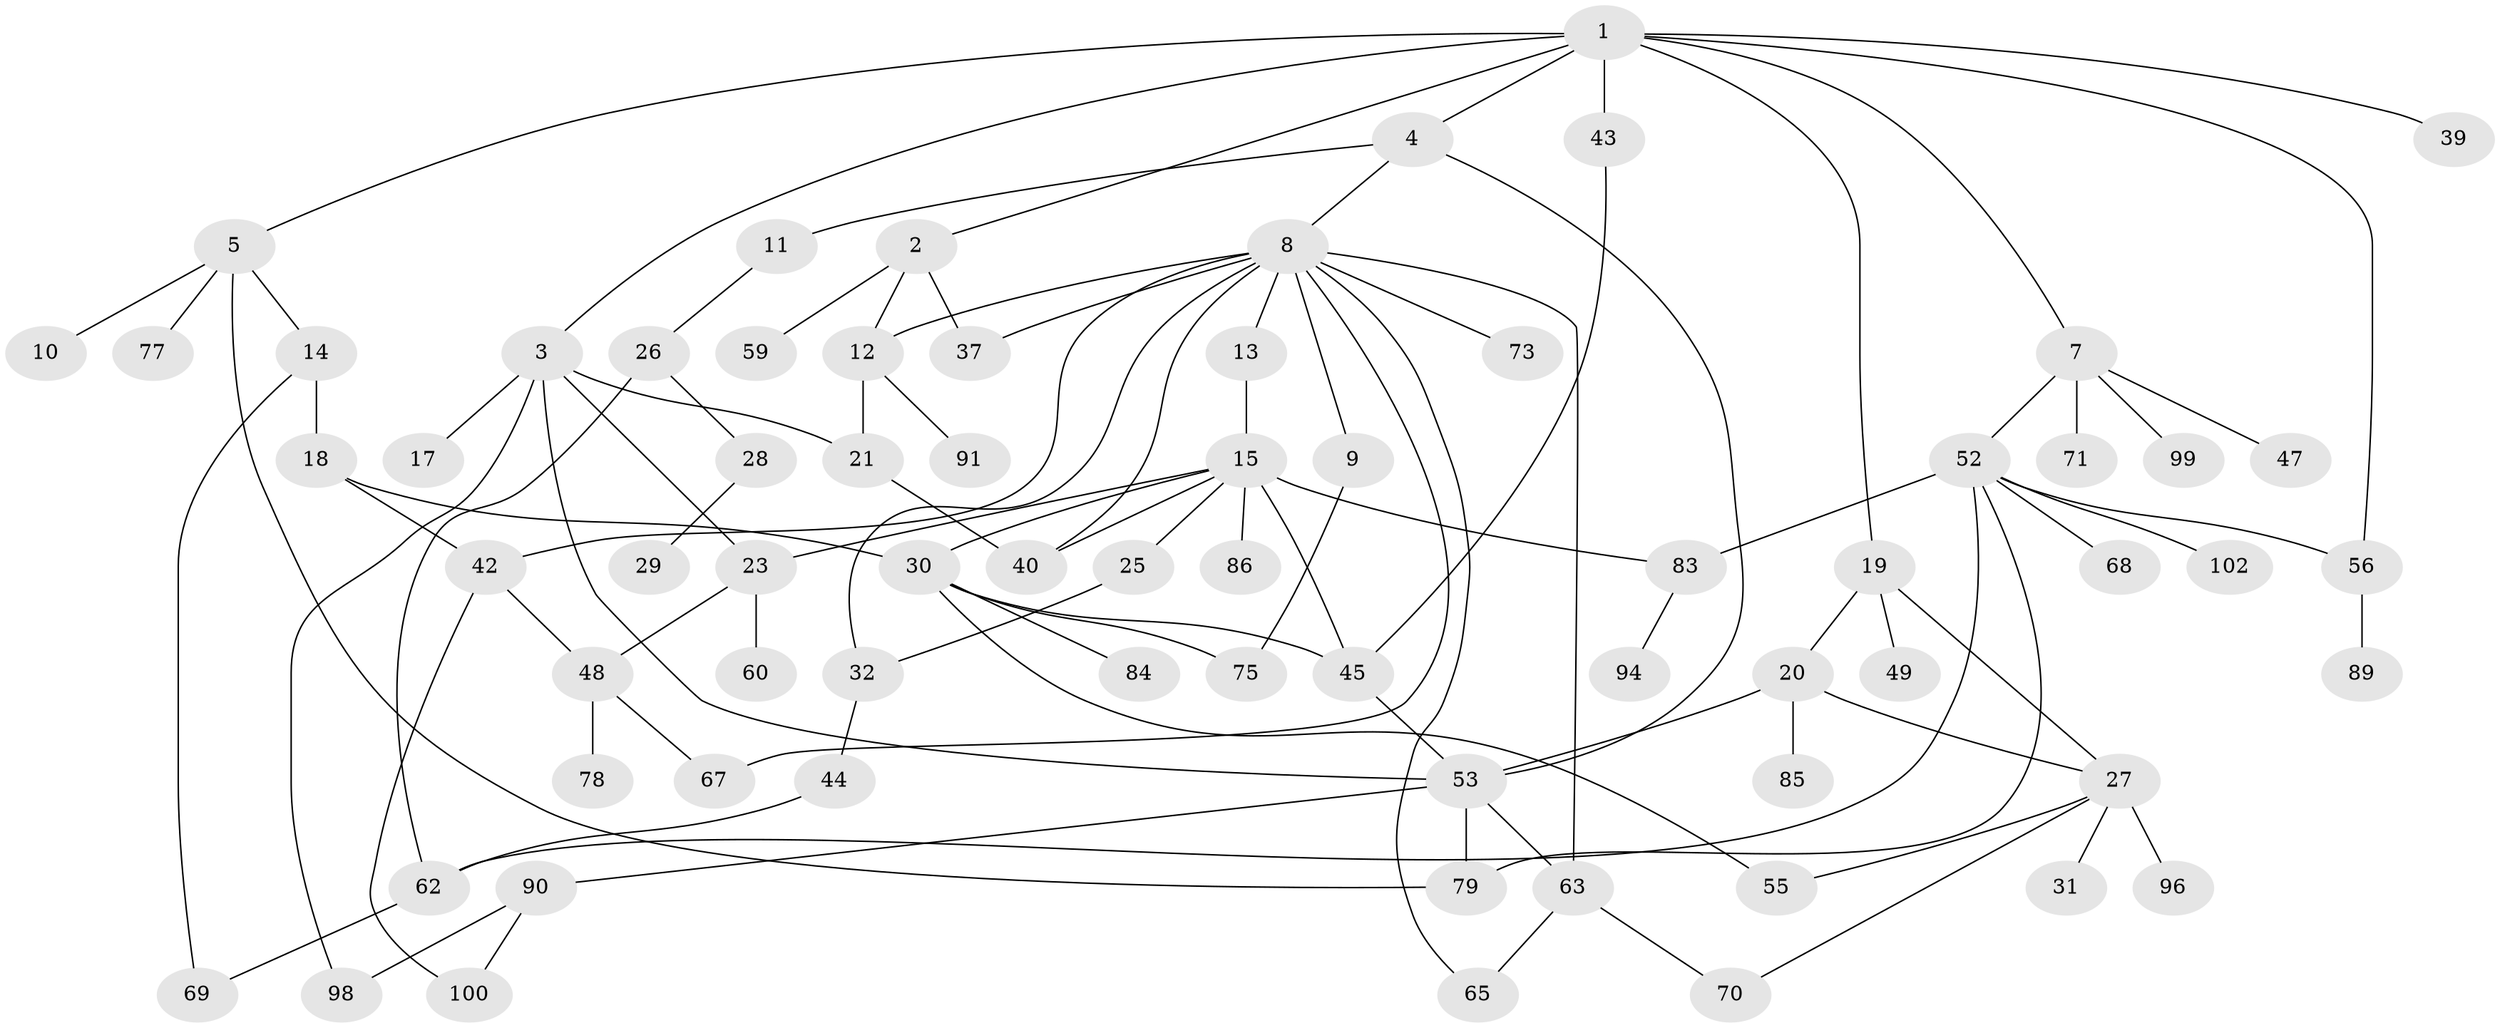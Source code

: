 // Generated by graph-tools (version 1.1) at 2025/51/02/27/25 19:51:37]
// undirected, 70 vertices, 100 edges
graph export_dot {
graph [start="1"]
  node [color=gray90,style=filled];
  1 [super="+24"];
  2 [super="+38"];
  3 [super="+22"];
  4 [super="+58"];
  5 [super="+6"];
  7 [super="+16"];
  8 [super="+34"];
  9 [super="+61"];
  10;
  11;
  12 [super="+57"];
  13 [super="+82"];
  14 [super="+33"];
  15 [super="+36"];
  17 [super="+88"];
  18;
  19;
  20 [super="+104"];
  21 [super="+93"];
  23 [super="+41"];
  25;
  26 [super="+35"];
  27 [super="+64"];
  28;
  29 [super="+72"];
  30 [super="+66"];
  31 [super="+54"];
  32;
  37;
  39;
  40;
  42 [super="+50"];
  43 [super="+51"];
  44;
  45 [super="+46"];
  47;
  48 [super="+81"];
  49;
  52 [super="+101"];
  53 [super="+74"];
  55;
  56;
  59 [super="+92"];
  60;
  62 [super="+76"];
  63 [super="+87"];
  65;
  67 [super="+80"];
  68;
  69;
  70;
  71;
  73;
  75;
  77;
  78;
  79;
  83 [super="+103"];
  84;
  85;
  86 [super="+97"];
  89;
  90 [super="+95"];
  91;
  94;
  96;
  98;
  99;
  100;
  102;
  1 -- 2;
  1 -- 3;
  1 -- 4;
  1 -- 5;
  1 -- 7;
  1 -- 19;
  1 -- 39;
  1 -- 56;
  1 -- 43;
  2 -- 12;
  2 -- 59;
  2 -- 37;
  3 -- 17;
  3 -- 98;
  3 -- 53;
  3 -- 21;
  3 -- 23;
  4 -- 8;
  4 -- 11;
  4 -- 53;
  5 -- 79;
  5 -- 10;
  5 -- 77;
  5 -- 14;
  7 -- 47;
  7 -- 52;
  7 -- 71;
  7 -- 99;
  8 -- 9;
  8 -- 13;
  8 -- 67;
  8 -- 73;
  8 -- 63;
  8 -- 32;
  8 -- 65;
  8 -- 37;
  8 -- 40;
  8 -- 12;
  8 -- 42;
  9 -- 75;
  11 -- 26;
  12 -- 21;
  12 -- 91;
  13 -- 15;
  14 -- 18;
  14 -- 69;
  15 -- 25;
  15 -- 30;
  15 -- 40;
  15 -- 23;
  15 -- 45;
  15 -- 86;
  15 -- 83;
  18 -- 42;
  18 -- 30;
  19 -- 20;
  19 -- 27;
  19 -- 49;
  20 -- 85;
  20 -- 53 [weight=2];
  20 -- 27;
  21 -- 40;
  23 -- 48;
  23 -- 60;
  25 -- 32;
  26 -- 28;
  26 -- 62;
  27 -- 31;
  27 -- 96;
  27 -- 70;
  27 -- 55;
  28 -- 29;
  30 -- 55;
  30 -- 84;
  30 -- 75;
  30 -- 45;
  32 -- 44;
  42 -- 48;
  42 -- 100;
  43 -- 45;
  44 -- 62;
  45 -- 53;
  48 -- 78;
  48 -- 67;
  52 -- 56;
  52 -- 68;
  52 -- 83;
  52 -- 79;
  52 -- 102;
  52 -- 62;
  53 -- 63;
  53 -- 90;
  53 -- 79;
  56 -- 89;
  62 -- 69;
  63 -- 65;
  63 -- 70;
  83 -- 94;
  90 -- 100;
  90 -- 98;
}
